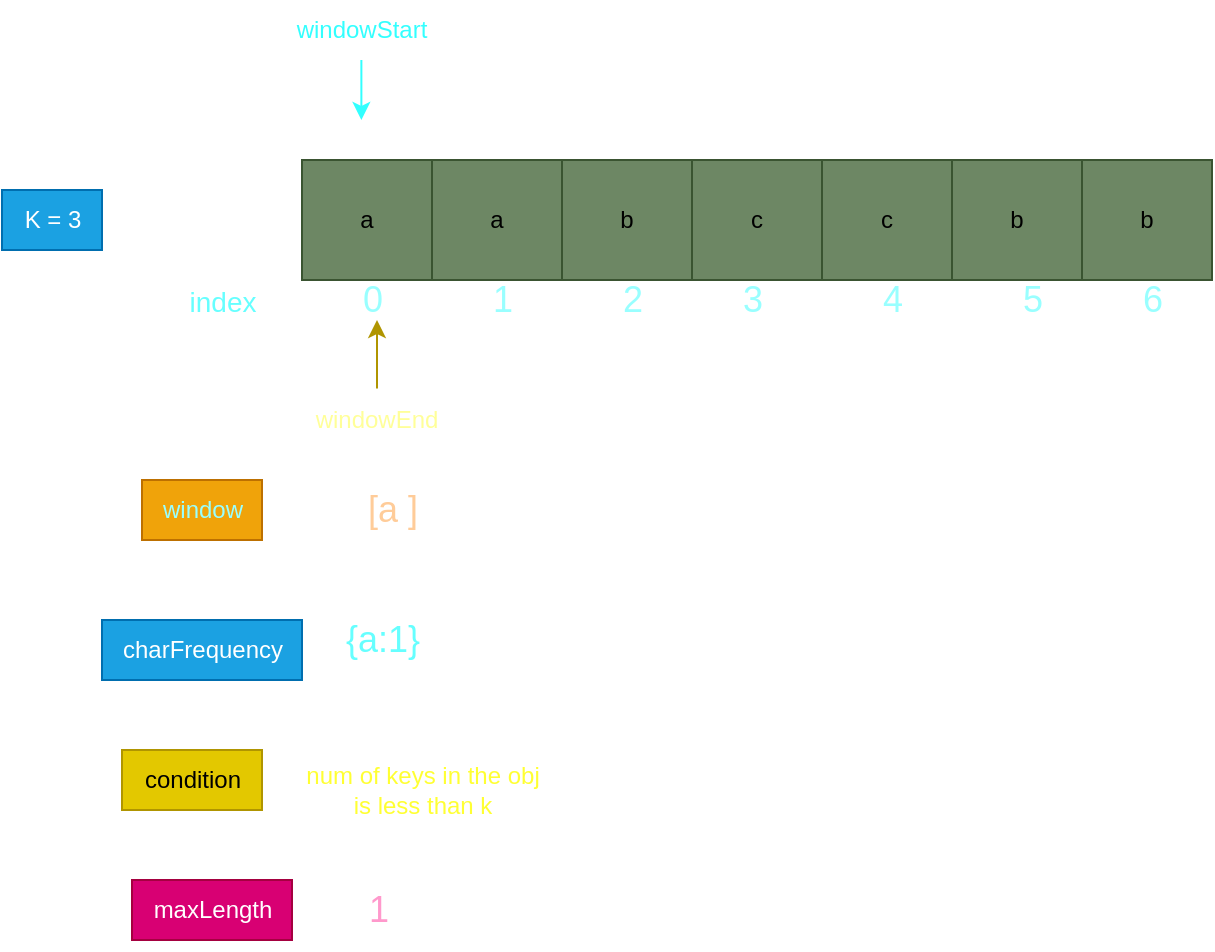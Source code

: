 <mxfile>
    <diagram id="YZLd8ERviJGcd_yZHrHH" name="Page-1">
        <mxGraphModel dx="898" dy="767" grid="1" gridSize="10" guides="1" tooltips="1" connect="1" arrows="1" fold="1" page="1" pageScale="1" pageWidth="850" pageHeight="1100" math="0" shadow="0">
            <root>
                <mxCell id="0"/>
                <mxCell id="1" parent="0"/>
                <mxCell id="2" value="" style="shape=table;startSize=0;container=1;collapsible=0;childLayout=tableLayout;fillColor=#6d8764;strokeColor=#3A5431;fontColor=#ffffff;" vertex="1" parent="1">
                    <mxGeometry x="190" y="150" width="455" height="60" as="geometry"/>
                </mxCell>
                <mxCell id="3" value="" style="shape=tableRow;horizontal=0;startSize=0;swimlaneHead=0;swimlaneBody=0;top=0;left=0;bottom=0;right=0;collapsible=0;dropTarget=0;fillColor=none;points=[[0,0.5],[1,0.5]];portConstraint=eastwest;" vertex="1" parent="2">
                    <mxGeometry width="455" height="60" as="geometry"/>
                </mxCell>
                <mxCell id="4" value="a" style="shape=partialRectangle;html=1;whiteSpace=wrap;connectable=0;overflow=hidden;fillColor=none;top=0;left=0;bottom=0;right=0;pointerEvents=1;" vertex="1" parent="3">
                    <mxGeometry width="65" height="60" as="geometry">
                        <mxRectangle width="65" height="60" as="alternateBounds"/>
                    </mxGeometry>
                </mxCell>
                <mxCell id="5" value="a" style="shape=partialRectangle;html=1;whiteSpace=wrap;connectable=0;overflow=hidden;fillColor=none;top=0;left=0;bottom=0;right=0;pointerEvents=1;" vertex="1" parent="3">
                    <mxGeometry x="65" width="65" height="60" as="geometry">
                        <mxRectangle width="65" height="60" as="alternateBounds"/>
                    </mxGeometry>
                </mxCell>
                <mxCell id="6" value="b" style="shape=partialRectangle;html=1;whiteSpace=wrap;connectable=0;overflow=hidden;fillColor=none;top=0;left=0;bottom=0;right=0;pointerEvents=1;" vertex="1" parent="3">
                    <mxGeometry x="130" width="65" height="60" as="geometry">
                        <mxRectangle width="65" height="60" as="alternateBounds"/>
                    </mxGeometry>
                </mxCell>
                <mxCell id="7" value="c" style="shape=partialRectangle;html=1;whiteSpace=wrap;connectable=0;overflow=hidden;fillColor=none;top=0;left=0;bottom=0;right=0;pointerEvents=1;" vertex="1" parent="3">
                    <mxGeometry x="195" width="65" height="60" as="geometry">
                        <mxRectangle width="65" height="60" as="alternateBounds"/>
                    </mxGeometry>
                </mxCell>
                <mxCell id="8" value="c" style="shape=partialRectangle;html=1;whiteSpace=wrap;connectable=0;overflow=hidden;fillColor=none;top=0;left=0;bottom=0;right=0;pointerEvents=1;" vertex="1" parent="3">
                    <mxGeometry x="260" width="65" height="60" as="geometry">
                        <mxRectangle width="65" height="60" as="alternateBounds"/>
                    </mxGeometry>
                </mxCell>
                <mxCell id="9" value="b" style="shape=partialRectangle;html=1;whiteSpace=wrap;connectable=0;overflow=hidden;fillColor=none;top=0;left=0;bottom=0;right=0;pointerEvents=1;" vertex="1" parent="3">
                    <mxGeometry x="325" width="65" height="60" as="geometry">
                        <mxRectangle width="65" height="60" as="alternateBounds"/>
                    </mxGeometry>
                </mxCell>
                <mxCell id="10" value="b" style="shape=partialRectangle;html=1;whiteSpace=wrap;connectable=0;overflow=hidden;fillColor=none;top=0;left=0;bottom=0;right=0;pointerEvents=1;" vertex="1" parent="3">
                    <mxGeometry x="390" width="65" height="60" as="geometry">
                        <mxRectangle width="65" height="60" as="alternateBounds"/>
                    </mxGeometry>
                </mxCell>
                <mxCell id="12" value="" style="group;" vertex="1" connectable="0" parent="1">
                    <mxGeometry x="200" y="230" width="55" height="60" as="geometry"/>
                </mxCell>
                <mxCell id="13" value="" style="edgeStyle=none;orthogonalLoop=1;jettySize=auto;html=1;fillColor=#e3c800;strokeColor=#B09500;" edge="1" parent="12">
                    <mxGeometry width="80" relative="1" as="geometry">
                        <mxPoint x="27.5" y="34.286" as="sourcePoint"/>
                        <mxPoint x="27.5" as="targetPoint"/>
                        <Array as="points"/>
                    </mxGeometry>
                </mxCell>
                <mxCell id="14" value="&lt;font color=&quot;#ffff99&quot;&gt;windowEnd&lt;/font&gt;" style="text;strokeColor=none;align=center;fillColor=none;html=1;verticalAlign=middle;whiteSpace=wrap;rounded=0;" vertex="1" parent="12">
                    <mxGeometry y="40" width="55" height="20" as="geometry"/>
                </mxCell>
                <mxCell id="15" value="" style="group;" vertex="1" connectable="0" parent="1">
                    <mxGeometry x="190" y="70" width="60" height="60" as="geometry"/>
                </mxCell>
                <mxCell id="16" value="" style="edgeStyle=none;orthogonalLoop=1;jettySize=auto;html=1;fillColor=#6d8764;strokeColor=#33FFFF;" edge="1" parent="15">
                    <mxGeometry width="80" relative="1" as="geometry">
                        <mxPoint x="29.69" y="30" as="sourcePoint"/>
                        <mxPoint x="29.69" y="60" as="targetPoint"/>
                        <Array as="points"/>
                    </mxGeometry>
                </mxCell>
                <mxCell id="17" value="&lt;font color=&quot;#33ffff&quot;&gt;windowStart&lt;/font&gt;" style="text;strokeColor=none;align=center;fillColor=none;html=1;verticalAlign=middle;whiteSpace=wrap;rounded=0;" vertex="1" parent="15">
                    <mxGeometry width="60" height="30" as="geometry"/>
                </mxCell>
                <mxCell id="18" value="K = 3" style="text;html=1;align=center;verticalAlign=middle;resizable=0;points=[];autosize=1;strokeColor=#006EAF;fillColor=#1ba1e2;fontColor=#ffffff;" vertex="1" parent="1">
                    <mxGeometry x="40" y="165" width="50" height="30" as="geometry"/>
                </mxCell>
                <mxCell id="19" value="&lt;font color=&quot;#99ffff&quot;&gt;window&lt;/font&gt;" style="text;html=1;align=center;verticalAlign=middle;resizable=0;points=[];autosize=1;strokeColor=#BD7000;fillColor=#f0a30a;fontColor=#000000;" vertex="1" parent="1">
                    <mxGeometry x="110" y="310" width="60" height="30" as="geometry"/>
                </mxCell>
                <mxCell id="20" value="condition" style="text;html=1;align=center;verticalAlign=middle;resizable=0;points=[];autosize=1;strokeColor=#B09500;fillColor=#e3c800;fontColor=#000000;" vertex="1" parent="1">
                    <mxGeometry x="100" y="445" width="70" height="30" as="geometry"/>
                </mxCell>
                <mxCell id="21" value="&lt;font color=&quot;#ffcc99&quot; style=&quot;font-size: 18px;&quot;&gt;[a ]&lt;/font&gt;" style="text;html=1;align=center;verticalAlign=middle;resizable=0;points=[];autosize=1;strokeColor=none;fillColor=none;fontSize=18;" vertex="1" parent="1">
                    <mxGeometry x="210" y="305" width="50" height="40" as="geometry"/>
                </mxCell>
                <mxCell id="22" value="&lt;font color=&quot;#ffff33&quot;&gt;num of keys in the obj&lt;br&gt;is less than k&lt;/font&gt;" style="text;html=1;align=center;verticalAlign=middle;resizable=0;points=[];autosize=1;strokeColor=none;fillColor=none;" vertex="1" parent="1">
                    <mxGeometry x="180" y="445" width="140" height="40" as="geometry"/>
                </mxCell>
                <mxCell id="23" value="&lt;font color=&quot;#ff99cc&quot; style=&quot;font-size: 18px;&quot;&gt;1&lt;/font&gt;" style="text;html=1;align=center;verticalAlign=middle;resizable=0;points=[];autosize=1;strokeColor=none;fillColor=none;fontSize=18;" vertex="1" parent="1">
                    <mxGeometry x="212.5" y="505" width="30" height="40" as="geometry"/>
                </mxCell>
                <mxCell id="24" value="&lt;font color=&quot;#66ffff&quot; style=&quot;font-size: 18px;&quot;&gt;{a:1}&lt;/font&gt;" style="text;html=1;align=center;verticalAlign=middle;resizable=0;points=[];autosize=1;strokeColor=none;fillColor=none;fontSize=18;" vertex="1" parent="1">
                    <mxGeometry x="200" y="370" width="60" height="40" as="geometry"/>
                </mxCell>
                <mxCell id="25" value="0" style="text;html=1;align=center;verticalAlign=middle;resizable=0;points=[];autosize=1;strokeColor=none;fillColor=none;fontSize=18;fontColor=#99FFFF;" vertex="1" parent="1">
                    <mxGeometry x="210" y="200" width="30" height="40" as="geometry"/>
                </mxCell>
                <mxCell id="26" value="1" style="text;html=1;align=center;verticalAlign=middle;resizable=0;points=[];autosize=1;strokeColor=none;fillColor=none;fontSize=18;fontColor=#99FFFF;" vertex="1" parent="1">
                    <mxGeometry x="275" y="200" width="30" height="40" as="geometry"/>
                </mxCell>
                <mxCell id="27" value="2" style="text;html=1;align=center;verticalAlign=middle;resizable=0;points=[];autosize=1;strokeColor=none;fillColor=none;fontSize=18;fontColor=#99FFFF;" vertex="1" parent="1">
                    <mxGeometry x="340" y="200" width="30" height="40" as="geometry"/>
                </mxCell>
                <mxCell id="28" value="3" style="text;html=1;align=center;verticalAlign=middle;resizable=0;points=[];autosize=1;strokeColor=none;fillColor=none;fontSize=18;fontColor=#99FFFF;" vertex="1" parent="1">
                    <mxGeometry x="400" y="200" width="30" height="40" as="geometry"/>
                </mxCell>
                <mxCell id="29" value="4" style="text;html=1;align=center;verticalAlign=middle;resizable=0;points=[];autosize=1;strokeColor=none;fillColor=none;fontSize=18;fontColor=#99FFFF;" vertex="1" parent="1">
                    <mxGeometry x="470" y="200" width="30" height="40" as="geometry"/>
                </mxCell>
                <mxCell id="30" value="5" style="text;html=1;align=center;verticalAlign=middle;resizable=0;points=[];autosize=1;strokeColor=none;fillColor=none;fontSize=18;fontColor=#99FFFF;" vertex="1" parent="1">
                    <mxGeometry x="540" y="200" width="30" height="40" as="geometry"/>
                </mxCell>
                <mxCell id="31" value="6" style="text;html=1;align=center;verticalAlign=middle;resizable=0;points=[];autosize=1;strokeColor=none;fillColor=none;fontSize=18;fontColor=#99FFFF;" vertex="1" parent="1">
                    <mxGeometry x="600" y="200" width="30" height="40" as="geometry"/>
                </mxCell>
                <mxCell id="33" value="&lt;font color=&quot;#66ffff&quot; style=&quot;font-size: 14px;&quot;&gt;index&lt;/font&gt;" style="text;html=1;align=center;verticalAlign=middle;resizable=0;points=[];autosize=1;fontSize=18;" vertex="1" parent="1">
                    <mxGeometry x="120" y="200" width="60" height="40" as="geometry"/>
                </mxCell>
                <mxCell id="34" value="charFrequency&lt;br&gt;" style="text;html=1;align=center;verticalAlign=middle;resizable=0;points=[];autosize=1;strokeColor=#006EAF;fillColor=#1ba1e2;rotation=0;fontColor=#ffffff;" vertex="1" parent="1">
                    <mxGeometry x="90" y="380" width="100" height="30" as="geometry"/>
                </mxCell>
                <mxCell id="35" value="maxLength" style="text;html=1;align=center;verticalAlign=middle;resizable=0;points=[];autosize=1;strokeColor=#A50040;fillColor=#d80073;fontColor=#ffffff;" vertex="1" parent="1">
                    <mxGeometry x="105" y="510" width="80" height="30" as="geometry"/>
                </mxCell>
            </root>
        </mxGraphModel>
    </diagram>
</mxfile>